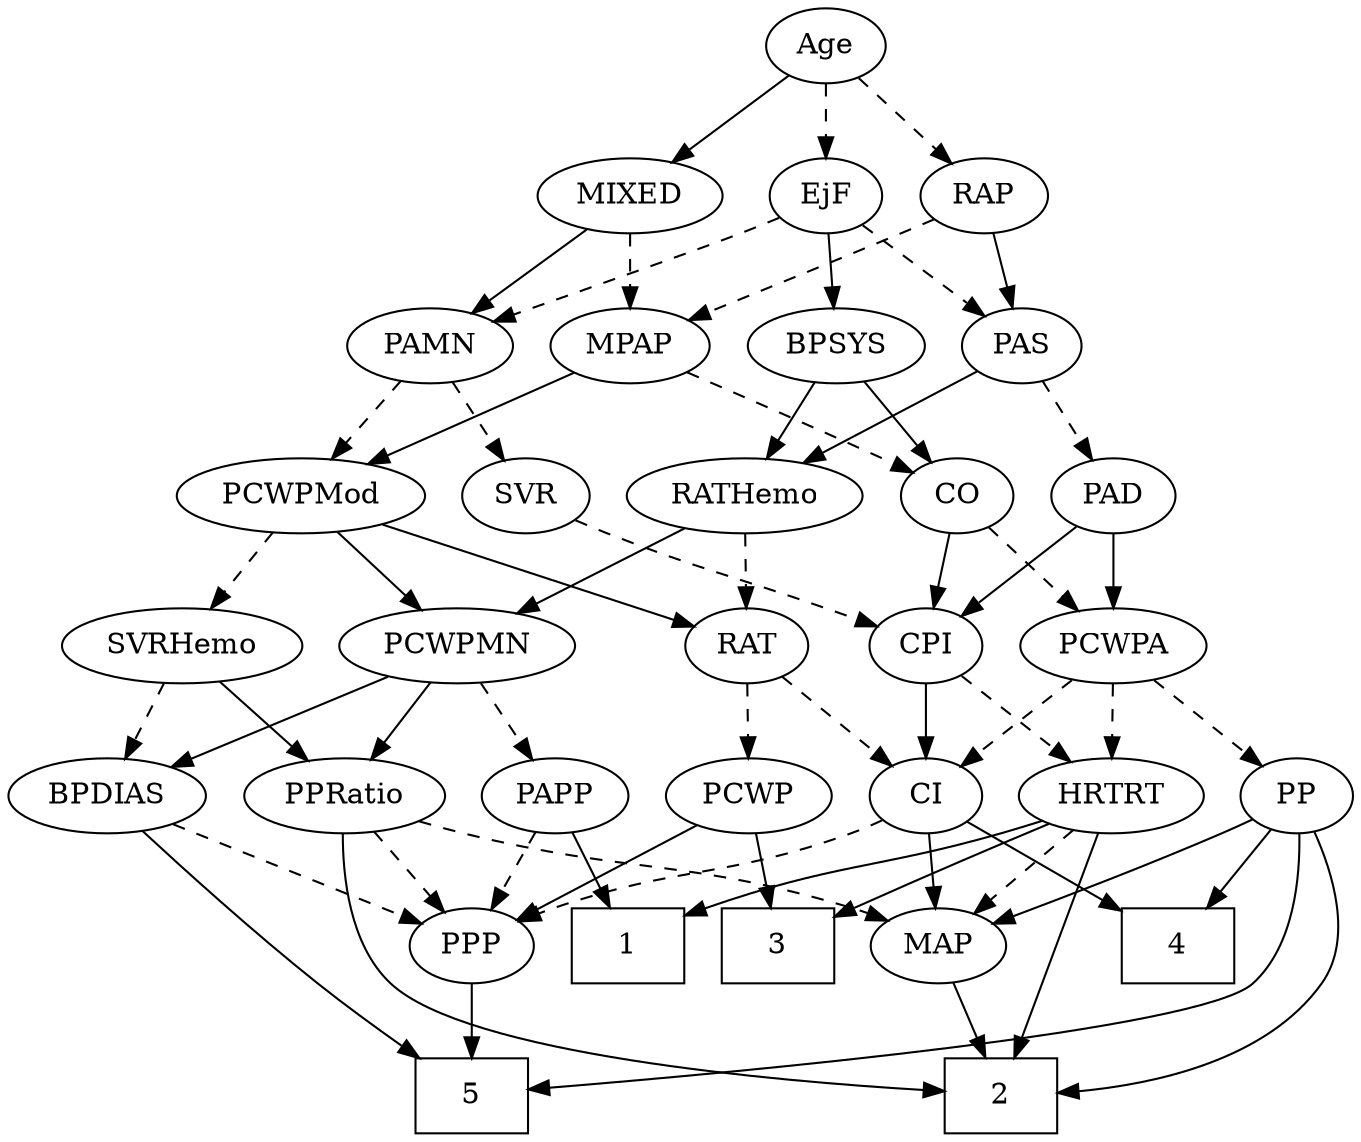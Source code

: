 strict digraph {
	graph [bb="0,0,597.53,540"];
	node [label="\N"];
	1	[height=0.5,
		pos="259.25,90",
		shape=box,
		width=0.75];
	2	[height=0.5,
		pos="415.25,18",
		shape=box,
		width=0.75];
	3	[height=0.5,
		pos="331.25,90",
		shape=box,
		width=0.75];
	4	[height=0.5,
		pos="521.25,90",
		shape=box,
		width=0.75];
	5	[height=0.5,
		pos="187.25,18",
		shape=box,
		width=0.75];
	Age	[height=0.5,
		pos="362.25,522",
		width=0.75];
	EjF	[height=0.5,
		pos="362.25,450",
		width=0.75];
	Age -> EjF	[pos="e,362.25,468.1 362.25,503.7 362.25,495.98 362.25,486.71 362.25,478.11",
		style=dashed];
	RAP	[height=0.5,
		pos="435.25,450",
		width=0.77632];
	Age -> RAP	[pos="e,420.25,465.38 377.02,506.83 387.34,496.94 401.31,483.55 412.97,472.36",
		style=dashed];
	MIXED	[height=0.5,
		pos="274.25,450",
		width=1.1193];
	Age -> MIXED	[pos="e,293.3,466.16 345.28,507.5 332.84,497.61 315.69,483.96 301.36,472.56",
		style=solid];
	BPSYS	[height=0.5,
		pos="365.25,378",
		width=1.0471];
	EjF -> BPSYS	[pos="e,364.51,396.1 362.99,431.7 363.32,423.98 363.72,414.71 364.08,406.11",
		style=solid];
	PAS	[height=0.5,
		pos="448.25,378",
		width=0.75];
	EjF -> PAS	[pos="e,431.72,392.46 378.83,435.5 391.56,425.14 409.33,410.67 423.71,398.97",
		style=dashed];
	PAMN	[height=0.5,
		pos="185.25,378",
		width=1.011];
	EjF -> PAMN	[pos="e,213.18,389.56 340.45,439.3 334.87,436.87 328.85,434.3 323.25,432 304.6,424.36 256.92,406.16 222.83,393.22",
		style=dashed];
	MPAP	[height=0.5,
		pos="274.25,378",
		width=0.97491];
	RAP -> MPAP	[pos="e,300.94,390.17 412.99,438.66 408.14,436.44 403.03,434.12 398.25,432 368.77,418.93 335.12,404.59 310.32,394.12",
		style=dashed];
	RAP -> PAS	[pos="e,445.04,396.28 438.39,432.05 439.82,424.35 441.56,415.03 443.16,406.36",
		style=solid];
	MIXED -> MPAP	[pos="e,274.25,396.1 274.25,431.7 274.25,423.98 274.25,414.71 274.25,406.11",
		style=dashed];
	MIXED -> PAMN	[pos="e,203.91,393.68 254.93,433.81 242.4,423.95 225.9,410.97 212.1,400.12",
		style=solid];
	CO	[height=0.5,
		pos="417.25,306",
		width=0.75];
	MPAP -> CO	[pos="e,395.78,317.51 298.83,364.97 323.15,353.06 360.45,334.8 386.67,321.97",
		style=dashed];
	PCWPMod	[height=0.5,
		pos="130.25,306",
		width=1.4443];
	MPAP -> PCWPMod	[pos="e,159.13,321.04 249.49,364.97 227.15,354.1 193.93,337.96 168.23,325.46",
		style=solid];
	BPSYS -> CO	[pos="e,405.61,322.67 377.31,360.76 383.9,351.89 392.18,340.74 399.5,330.89",
		style=solid];
	RATHemo	[height=0.5,
		pos="323.25,306",
		width=1.3721];
	BPSYS -> RATHemo	[pos="e,333.42,323.96 355.29,360.41 350.34,352.16 344.25,342.01 338.71,332.78",
		style=solid];
	PAD	[height=0.5,
		pos="491.25,306",
		width=0.79437];
	CPI	[height=0.5,
		pos="408.25,234",
		width=0.75];
	PAD -> CPI	[pos="e,424.33,248.56 474.85,291.17 462.61,280.85 445.69,266.58 431.98,255.01",
		style=solid];
	PCWPA	[height=0.5,
		pos="495.25,234",
		width=1.1555];
	PAD -> PCWPA	[pos="e,494.27,252.1 492.24,287.7 492.68,279.98 493.21,270.71 493.7,262.11",
		style=solid];
	CO -> CPI	[pos="e,410.47,252.28 415.07,288.05 414.08,280.35 412.88,271.03 411.76,262.36",
		style=solid];
	CO -> PCWPA	[pos="e,477.97,250.51 432.66,291.17 443.36,281.56 457.87,268.54 470.22,257.46",
		style=dashed];
	PAS -> PAD	[pos="e,481.23,323.31 458,361.12 463.32,352.47 470.01,341.58 475.99,331.83",
		style=dashed];
	PAS -> RATHemo	[pos="e,349.36,321.63 428.16,365.75 409.36,355.22 380.86,339.26 358.3,326.63",
		style=solid];
	SVR	[height=0.5,
		pos="228.25,306",
		width=0.77632];
	PAMN -> SVR	[pos="e,218.42,322.99 195.44,360.41 200.71,351.83 207.24,341.19 213.09,331.67",
		style=dashed];
	PAMN -> PCWPMod	[pos="e,143.32,323.63 172.49,360.76 165.72,352.14 157.25,341.36 149.67,331.73",
		style=dashed];
	RAT	[height=0.5,
		pos="321.25,234",
		width=0.75827];
	RATHemo -> RAT	[pos="e,321.73,252.1 322.75,287.7 322.53,279.98 322.27,270.71 322.02,262.11",
		style=dashed];
	PCWPMN	[height=0.5,
		pos="196.25,234",
		width=1.3902];
	RATHemo -> PCWPMN	[pos="e,222.65,249.56 297.24,290.67 278.28,280.21 252.36,265.93 231.53,254.45",
		style=solid];
	CI	[height=0.5,
		pos="494.25,162",
		width=0.75];
	CPI -> CI	[pos="e,477.72,176.46 424.83,219.5 437.56,209.14 455.33,194.67 469.71,182.97",
		style=solid];
	HRTRT	[height=0.5,
		pos="409.25,162",
		width=1.1013];
	CPI -> HRTRT	[pos="e,409,180.1 408.49,215.7 408.6,207.98 408.74,198.71 408.86,190.11",
		style=dashed];
	PCWP	[height=0.5,
		pos="316.25,162",
		width=0.97491];
	RAT -> PCWP	[pos="e,317.47,180.1 320.01,215.7 319.46,207.98 318.8,198.71 318.18,190.11",
		style=dashed];
	RAT -> CI	[pos="e,473.04,173.32 344.72,224.5 372.17,214.44 418.87,196.89 458.25,180 460.06,179.22 461.91,178.41 463.77,177.58",
		style=dashed];
	SVR -> CPI	[pos="e,384.75,243.09 250.04,294.66 255.01,292.39 260.28,290.06 265.25,288 302.44,272.59 345.91,256.78 375.07,246.49",
		style=dashed];
	PCWPMod -> RAT	[pos="e,298.03,243.51 164.83,292.32 199.96,279.45 253.96,259.66 288.43,247.03",
		style=solid];
	PCWPMod -> PCWPMN	[pos="e,181.02,251.15 145.55,288.76 154.05,279.75 164.77,268.39 174.16,258.43",
		style=solid];
	SVRHemo	[height=0.5,
		pos="78.246,234",
		width=1.3902];
	PCWPMod -> SVRHemo	[pos="e,90.481,251.47 117.92,288.41 111.58,279.87 103.71,269.28 96.66,259.79",
		style=dashed];
	PP	[height=0.5,
		pos="566.25,162",
		width=0.75];
	PCWPA -> PP	[pos="e,551.65,177.39 511.36,217.12 521.1,207.51 533.66,195.13 544.3,184.63",
		style=dashed];
	PCWPA -> CI	[pos="e,494.49,180.1 495,215.7 494.89,207.98 494.76,198.71 494.63,190.11",
		style=dashed];
	PCWPA -> HRTRT	[pos="e,427.87,178.16 476.59,217.81 464.64,208.09 448.96,195.32 435.73,184.56",
		style=dashed];
	BPDIAS	[height=0.5,
		pos="42.246,162",
		width=1.1735];
	PCWPMN -> BPDIAS	[pos="e,70.034,175.63 166.55,219.5 141.72,208.22 106.17,192.06 79.445,179.91",
		style=solid];
	PPRatio	[height=0.5,
		pos="142.25,162",
		width=1.1013];
	PCWPMN -> PPRatio	[pos="e,154.95,179.47 183.45,216.41 176.79,207.78 168.52,197.06 161.14,187.5",
		style=solid];
	PAPP	[height=0.5,
		pos="231.25,162",
		width=0.88464];
	PCWPMN -> PAPP	[pos="e,222.85,179.79 204.72,216.05 208.8,207.89 213.79,197.91 218.33,188.82",
		style=dashed];
	SVRHemo -> BPDIAS	[pos="e,50.881,179.79 69.532,216.05 65.331,207.89 60.201,197.91 55.527,188.82",
		style=dashed];
	SVRHemo -> PPRatio	[pos="e,127.48,179.15 93.09,216.76 101.25,207.84 111.52,196.61 120.56,186.72",
		style=solid];
	BPDIAS -> 5	[pos="e,162.29,36.218 54.494,144.68 68.795,126.12 93.64,95.364 118.25,72 129.26,61.538 142.28,51.115 154.01,42.316",
		style=solid];
	PPP	[height=0.5,
		pos="187.25,90",
		width=0.75];
	BPDIAS -> PPP	[pos="e,166.11,101.21 69.18,148 94.017,136.01 130.85,118.22 156.76,105.72",
		style=dashed];
	MAP	[height=0.5,
		pos="445.25,90",
		width=0.84854];
	MAP -> 2	[pos="e,422.72,36.447 438.14,72.411 434.73,64.454 430.56,54.722 426.71,45.756",
		style=solid];
	PP -> 2	[pos="e,442.36,18.097 577.82,145.35 590.37,126.3 606.55,93.977 590.25,72 558.66,29.435 493.84,19.847 452.56,18.327",
		style=solid];
	PP -> 4	[pos="e,532.36,108.29 556.04,145.12 550.69,136.8 544.01,126.41 537.94,116.96",
		style=solid];
	PP -> 5	[pos="e,214.46,20.981 570.07,144.07 573.5,124.05 575.52,91.052 557.25,72 534.39,48.179 314.12,28.742 224.69,21.769",
		style=solid];
	PP -> MAP	[pos="e,466.58,103.34 546.54,149.6 527.23,138.43 497.55,121.26 475.31,108.39",
		style=solid];
	PPP -> 5	[pos="e,187.25,36.104 187.25,71.697 187.25,63.983 187.25,54.712 187.25,46.112",
		style=solid];
	PPRatio -> 2	[pos="e,387.84,20.499 138.55,143.89 135.34,124 133.61,91.44 151.25,72 181.07,39.119 311.95,25.855 377.53,21.198",
		style=solid];
	PPRatio -> MAP	[pos="e,417.11,97.232 171.74,149.83 177.81,147.73 184.2,145.68 190.25,144 267.6,122.55 288.69,124.55 367.25,108 380.3,105.25 394.57,102.16 \
407.29,99.384",
		style=dashed];
	PPRatio -> PPP	[pos="e,176.97,106.99 152.91,144.41 158.43,135.83 165.27,125.19 171.39,115.67",
		style=dashed];
	PCWP -> 3	[pos="e,327.54,108.28 319.88,144.05 321.55,136.26 323.57,126.82 325.44,118.08",
		style=solid];
	PCWP -> PPP	[pos="e,207.46,101.97 292.89,148.32 271.44,136.69 239.59,119.41 216.47,106.86",
		style=solid];
	CI -> 4	[pos="e,514.52,108.45 500.64,144.41 503.68,136.54 507.39,126.93 510.82,118.04",
		style=solid];
	CI -> MAP	[pos="e,456.43,106.98 483.37,145.46 477.18,136.62 469.28,125.34 462.28,115.34",
		style=solid];
	CI -> PPP	[pos="e,207.78,101.94 473.71,150.06 468.76,147.77 463.4,145.58 458.25,144 357.2,113.12 324.3,138.88 223.25,108 221.31,107.41 219.35,106.73 \
217.39,105.99",
		style=dashed];
	PAPP -> 1	[pos="e,252.34,108.28 238.02,144.05 241.18,136.18 245,126.62 248.53,117.79",
		style=solid];
	PAPP -> PPP	[pos="e,197.4,107.15 221.04,144.76 215.65,136.19 208.93,125.49 202.9,115.9",
		style=dashed];
	HRTRT -> 1	[pos="e,286.36,103.83 382.51,148.62 361.29,138.79 330.64,124.56 295.8,108.25",
		style=solid];
	HRTRT -> 2	[pos="e,411.19,36.071 407.08,143.9 405.13,125.96 402.91,96.948 405.25,72 406.04,63.478 407.55,54.285 409.15,45.986",
		style=solid];
	HRTRT -> 3	[pos="e,350.42,108.21 391.94,145.46 381.94,136.5 369.17,125.03 357.92,114.93",
		style=solid];
	HRTRT -> MAP	[pos="e,436.78,107.47 417.78,144.41 422.08,136.04 427.4,125.71 432.2,116.37",
		style=dashed];
}
